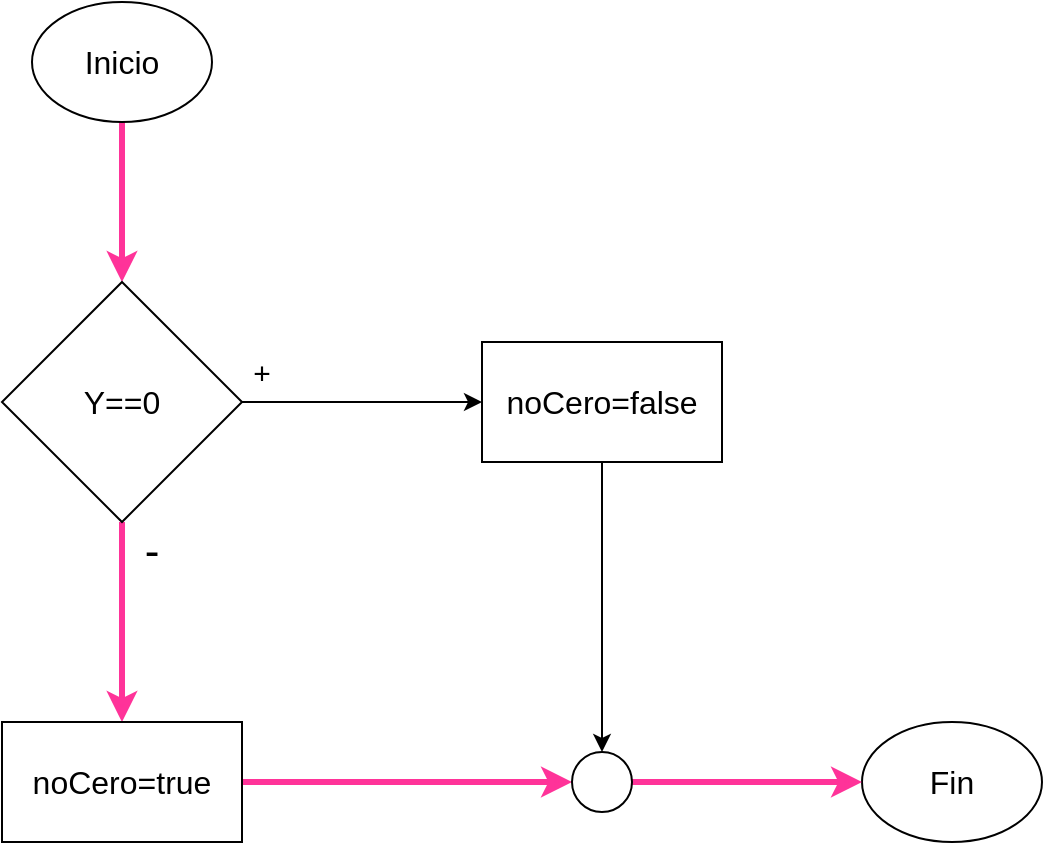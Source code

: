 <mxfile version="17.4.0" type="github">
  <diagram id="5ghW7E0qhmckaOpRLHuF" name="Page-1">
    <mxGraphModel dx="1186" dy="685" grid="1" gridSize="10" guides="1" tooltips="1" connect="1" arrows="1" fold="1" page="1" pageScale="1" pageWidth="827" pageHeight="1169" math="0" shadow="0">
      <root>
        <mxCell id="0" />
        <mxCell id="1" parent="0" />
        <mxCell id="Qi38GL-U-hoG3zewgfX9-6" style="edgeStyle=orthogonalEdgeStyle;rounded=0;orthogonalLoop=1;jettySize=auto;html=1;strokeColor=#FF3399;strokeWidth=3;" edge="1" parent="1" source="Qi38GL-U-hoG3zewgfX9-1" target="Qi38GL-U-hoG3zewgfX9-3">
          <mxGeometry relative="1" as="geometry" />
        </mxCell>
        <mxCell id="Qi38GL-U-hoG3zewgfX9-1" value="Inicio" style="ellipse;whiteSpace=wrap;html=1;fontSize=16;" vertex="1" parent="1">
          <mxGeometry x="215" y="20" width="90" height="60" as="geometry" />
        </mxCell>
        <mxCell id="Qi38GL-U-hoG3zewgfX9-2" value="Fin" style="ellipse;whiteSpace=wrap;html=1;fontSize=16;" vertex="1" parent="1">
          <mxGeometry x="630" y="380" width="90" height="60" as="geometry" />
        </mxCell>
        <mxCell id="Qi38GL-U-hoG3zewgfX9-7" style="edgeStyle=orthogonalEdgeStyle;rounded=0;orthogonalLoop=1;jettySize=auto;html=1;strokeColor=#FF3399;strokeWidth=3;" edge="1" parent="1" source="Qi38GL-U-hoG3zewgfX9-3" target="Qi38GL-U-hoG3zewgfX9-5">
          <mxGeometry relative="1" as="geometry" />
        </mxCell>
        <mxCell id="Qi38GL-U-hoG3zewgfX9-8" style="edgeStyle=orthogonalEdgeStyle;rounded=0;orthogonalLoop=1;jettySize=auto;html=1;exitX=1;exitY=0.5;exitDx=0;exitDy=0;" edge="1" parent="1" source="Qi38GL-U-hoG3zewgfX9-3" target="Qi38GL-U-hoG3zewgfX9-4">
          <mxGeometry relative="1" as="geometry" />
        </mxCell>
        <mxCell id="Qi38GL-U-hoG3zewgfX9-3" value="Y==0" style="rhombus;whiteSpace=wrap;html=1;fontSize=16;" vertex="1" parent="1">
          <mxGeometry x="200" y="160" width="120" height="120" as="geometry" />
        </mxCell>
        <mxCell id="Qi38GL-U-hoG3zewgfX9-10" style="edgeStyle=orthogonalEdgeStyle;rounded=0;orthogonalLoop=1;jettySize=auto;html=1;entryX=0.5;entryY=0;entryDx=0;entryDy=0;" edge="1" parent="1" source="Qi38GL-U-hoG3zewgfX9-4" target="Qi38GL-U-hoG3zewgfX9-9">
          <mxGeometry relative="1" as="geometry" />
        </mxCell>
        <mxCell id="Qi38GL-U-hoG3zewgfX9-4" value="noCero=false" style="rounded=0;whiteSpace=wrap;html=1;fontSize=16;" vertex="1" parent="1">
          <mxGeometry x="440" y="190" width="120" height="60" as="geometry" />
        </mxCell>
        <mxCell id="Qi38GL-U-hoG3zewgfX9-11" style="edgeStyle=orthogonalEdgeStyle;rounded=0;orthogonalLoop=1;jettySize=auto;html=1;entryX=0;entryY=0.5;entryDx=0;entryDy=0;strokeColor=#FF3399;strokeWidth=3;" edge="1" parent="1" source="Qi38GL-U-hoG3zewgfX9-5" target="Qi38GL-U-hoG3zewgfX9-9">
          <mxGeometry relative="1" as="geometry" />
        </mxCell>
        <mxCell id="Qi38GL-U-hoG3zewgfX9-5" value="noCero=true" style="rounded=0;whiteSpace=wrap;html=1;fontSize=16;" vertex="1" parent="1">
          <mxGeometry x="200" y="380" width="120" height="60" as="geometry" />
        </mxCell>
        <mxCell id="Qi38GL-U-hoG3zewgfX9-12" style="edgeStyle=orthogonalEdgeStyle;rounded=0;orthogonalLoop=1;jettySize=auto;html=1;strokeColor=#FF3399;strokeWidth=3;" edge="1" parent="1" source="Qi38GL-U-hoG3zewgfX9-9" target="Qi38GL-U-hoG3zewgfX9-2">
          <mxGeometry relative="1" as="geometry" />
        </mxCell>
        <mxCell id="Qi38GL-U-hoG3zewgfX9-9" value="" style="ellipse;whiteSpace=wrap;html=1;aspect=fixed;" vertex="1" parent="1">
          <mxGeometry x="485" y="395" width="30" height="30" as="geometry" />
        </mxCell>
        <mxCell id="Qi38GL-U-hoG3zewgfX9-13" value="+" style="text;html=1;strokeColor=none;fillColor=none;align=center;verticalAlign=middle;whiteSpace=wrap;rounded=0;fontSize=15;" vertex="1" parent="1">
          <mxGeometry x="300" y="190" width="60" height="30" as="geometry" />
        </mxCell>
        <mxCell id="Qi38GL-U-hoG3zewgfX9-14" value="-" style="text;html=1;strokeColor=none;fillColor=none;align=center;verticalAlign=middle;whiteSpace=wrap;rounded=0;fontSize=22;" vertex="1" parent="1">
          <mxGeometry x="245" y="280" width="60" height="30" as="geometry" />
        </mxCell>
      </root>
    </mxGraphModel>
  </diagram>
</mxfile>
